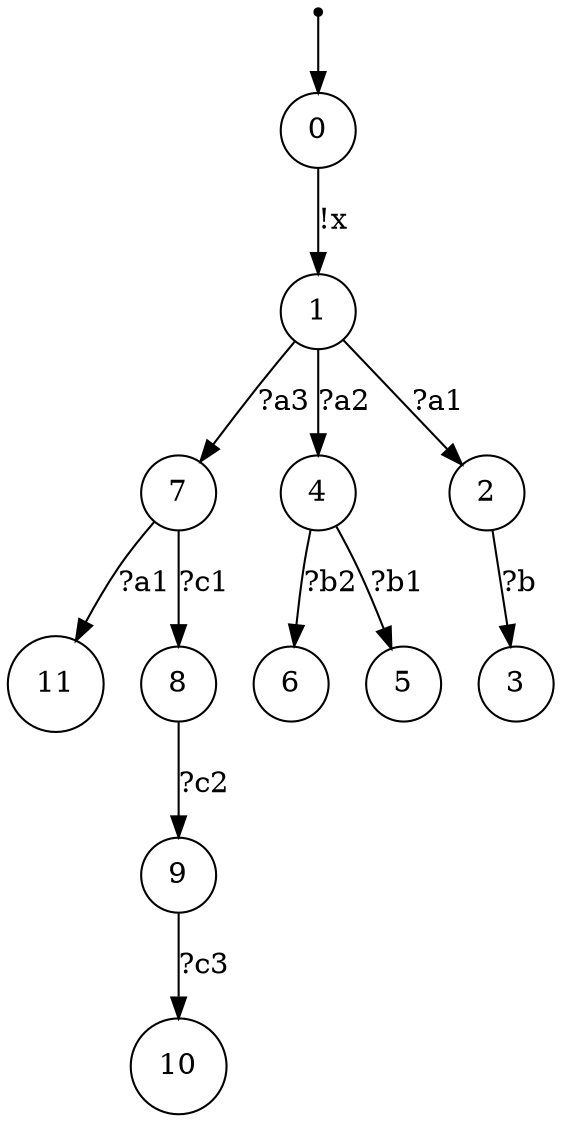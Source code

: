digraph {
 node [shape=point] ENTRY
 node [shape=circle]
 ENTRY -> 0
0 -> 1 [label="!x"]
1 -> 7 [label="?a3"]
7 -> 11 [label="?a1"]
7 -> 8 [label="?c1"]
8 -> 9 [label="?c2"]
9 -> 10 [label="?c3"]
1 -> 4 [label="?a2"]
4 -> 6 [label="?b2"]
4 -> 5 [label="?b1"]
1 -> 2 [label="?a1"]
2 -> 3 [label="?b"]
}